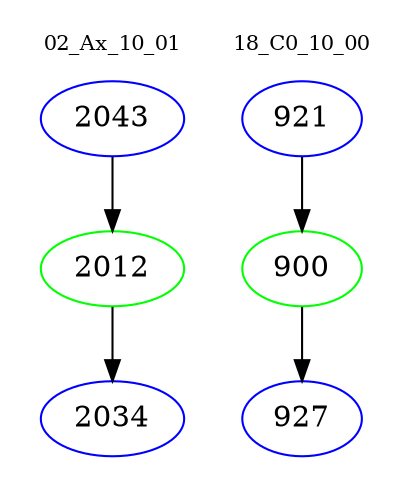 digraph{
subgraph cluster_0 {
color = white
label = "02_Ax_10_01";
fontsize=10;
T0_2043 [label="2043", color="blue"]
T0_2043 -> T0_2012 [color="black"]
T0_2012 [label="2012", color="green"]
T0_2012 -> T0_2034 [color="black"]
T0_2034 [label="2034", color="blue"]
}
subgraph cluster_1 {
color = white
label = "18_C0_10_00";
fontsize=10;
T1_921 [label="921", color="blue"]
T1_921 -> T1_900 [color="black"]
T1_900 [label="900", color="green"]
T1_900 -> T1_927 [color="black"]
T1_927 [label="927", color="blue"]
}
}
